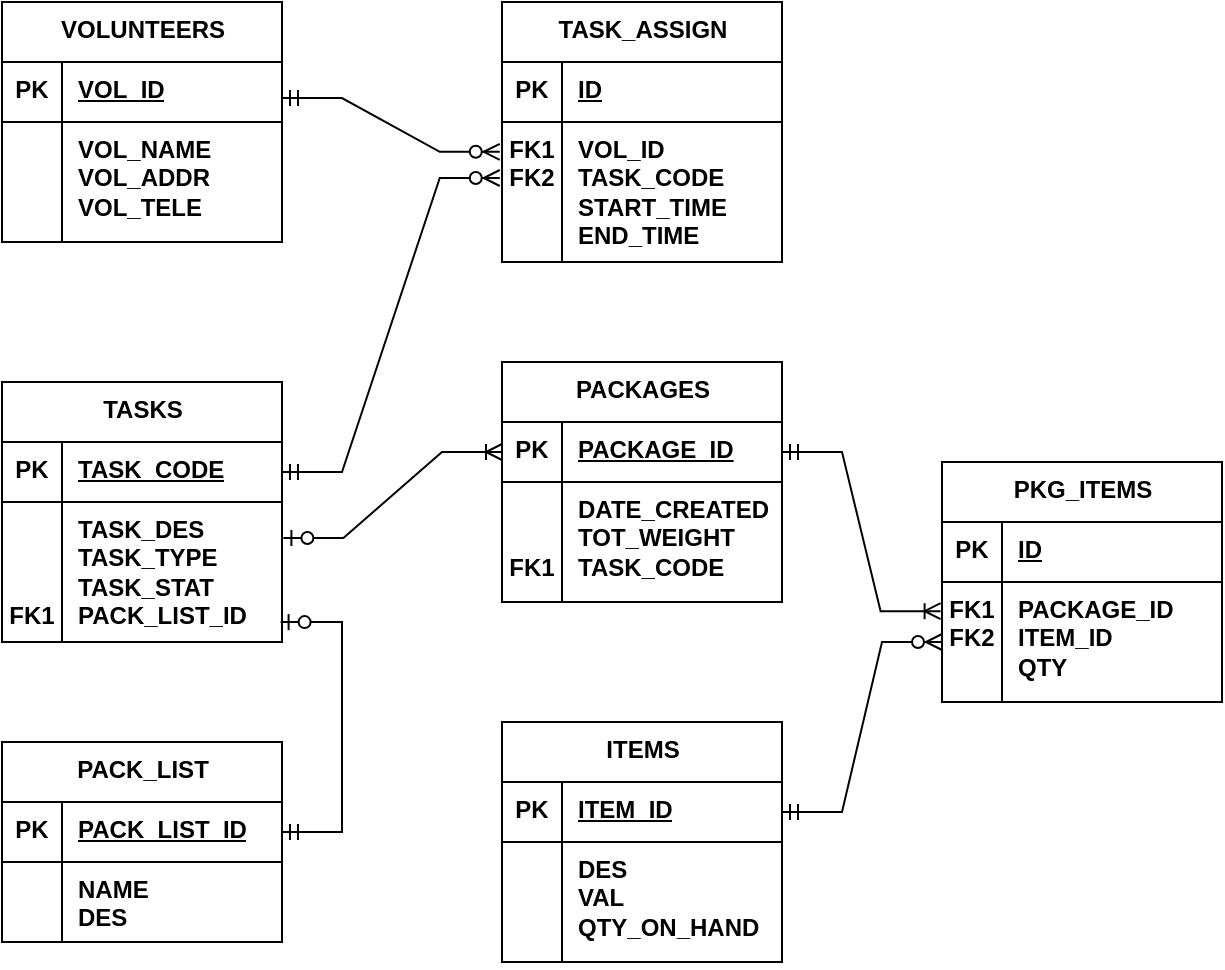 <mxfile version="26.0.7">
  <diagram id="R2lEEEUBdFMjLlhIrx00" name="Page-1">
    <mxGraphModel dx="1434" dy="772" grid="1" gridSize="10" guides="1" tooltips="1" connect="1" arrows="1" fold="1" page="1" pageScale="1" pageWidth="850" pageHeight="1100" math="0" shadow="0" extFonts="Permanent Marker^https://fonts.googleapis.com/css?family=Permanent+Marker">
      <root>
        <mxCell id="0" />
        <mxCell id="1" parent="0" />
        <mxCell id="C-vyLk0tnHw3VtMMgP7b-23" value="VOLUNTEERS" style="shape=table;startSize=30;container=1;collapsible=1;childLayout=tableLayout;fixedRows=1;rowLines=0;fontStyle=1;align=center;resizeLast=1;html=1;verticalAlign=top;" parent="1" vertex="1">
          <mxGeometry x="120" y="310" width="140" height="120" as="geometry">
            <mxRectangle x="120" y="150" width="100" height="30" as="alternateBounds" />
          </mxGeometry>
        </mxCell>
        <mxCell id="C-vyLk0tnHw3VtMMgP7b-24" value="" style="shape=partialRectangle;collapsible=0;dropTarget=0;pointerEvents=0;fillColor=none;points=[[0,0.5],[1,0.5]];portConstraint=eastwest;top=0;left=0;right=0;bottom=1;fontStyle=1;html=1;verticalAlign=top;" parent="C-vyLk0tnHw3VtMMgP7b-23" vertex="1">
          <mxGeometry y="30" width="140" height="30" as="geometry" />
        </mxCell>
        <mxCell id="C-vyLk0tnHw3VtMMgP7b-25" value="PK" style="shape=partialRectangle;overflow=hidden;connectable=0;fillColor=none;top=0;left=0;bottom=0;right=0;fontStyle=1;html=1;verticalAlign=top;" parent="C-vyLk0tnHw3VtMMgP7b-24" vertex="1">
          <mxGeometry width="30" height="30" as="geometry">
            <mxRectangle width="30" height="30" as="alternateBounds" />
          </mxGeometry>
        </mxCell>
        <mxCell id="C-vyLk0tnHw3VtMMgP7b-26" value="VOL_ID" style="shape=partialRectangle;overflow=hidden;connectable=0;fillColor=none;top=0;left=0;bottom=0;right=0;align=left;spacingLeft=6;fontStyle=5;horizontal=1;html=1;verticalAlign=top;" parent="C-vyLk0tnHw3VtMMgP7b-24" vertex="1">
          <mxGeometry x="30" width="110" height="30" as="geometry">
            <mxRectangle width="110" height="30" as="alternateBounds" />
          </mxGeometry>
        </mxCell>
        <mxCell id="C-vyLk0tnHw3VtMMgP7b-27" value="" style="shape=partialRectangle;collapsible=0;dropTarget=0;pointerEvents=0;fillColor=none;points=[[0,0.5],[1,0.5]];portConstraint=eastwest;top=0;left=0;right=0;bottom=0;fontStyle=1;html=1;verticalAlign=top;" parent="C-vyLk0tnHw3VtMMgP7b-23" vertex="1">
          <mxGeometry y="60" width="140" height="60" as="geometry" />
        </mxCell>
        <mxCell id="C-vyLk0tnHw3VtMMgP7b-28" value="" style="shape=partialRectangle;overflow=hidden;connectable=0;fillColor=none;top=0;left=0;bottom=0;right=0;fontStyle=1;html=1;verticalAlign=top;" parent="C-vyLk0tnHw3VtMMgP7b-27" vertex="1">
          <mxGeometry width="30" height="60" as="geometry">
            <mxRectangle width="30" height="60" as="alternateBounds" />
          </mxGeometry>
        </mxCell>
        <mxCell id="C-vyLk0tnHw3VtMMgP7b-29" value="VOL_NAME&lt;br&gt;VOL_ADDR&lt;br&gt;VOL_TELE" style="shape=partialRectangle;overflow=hidden;connectable=0;fillColor=none;top=0;left=0;bottom=0;right=0;align=left;spacingLeft=6;fontStyle=1;html=1;verticalAlign=top;" parent="C-vyLk0tnHw3VtMMgP7b-27" vertex="1">
          <mxGeometry x="30" width="110" height="60" as="geometry">
            <mxRectangle width="110" height="60" as="alternateBounds" />
          </mxGeometry>
        </mxCell>
        <mxCell id="v_CpzFp49FXpS_RmVi6n-78" value="TASKS" style="shape=table;startSize=30;container=1;collapsible=1;childLayout=tableLayout;fixedRows=1;rowLines=0;fontStyle=1;align=center;resizeLast=1;html=1;verticalAlign=top;" vertex="1" parent="1">
          <mxGeometry x="120" y="500" width="140" height="130" as="geometry">
            <mxRectangle x="120" y="150" width="100" height="30" as="alternateBounds" />
          </mxGeometry>
        </mxCell>
        <mxCell id="v_CpzFp49FXpS_RmVi6n-79" value="" style="shape=partialRectangle;collapsible=0;dropTarget=0;pointerEvents=0;fillColor=none;points=[[0,0.5],[1,0.5]];portConstraint=eastwest;top=0;left=0;right=0;bottom=1;fontStyle=1;html=1;verticalAlign=top;" vertex="1" parent="v_CpzFp49FXpS_RmVi6n-78">
          <mxGeometry y="30" width="140" height="30" as="geometry" />
        </mxCell>
        <mxCell id="v_CpzFp49FXpS_RmVi6n-80" value="PK" style="shape=partialRectangle;overflow=hidden;connectable=0;fillColor=none;top=0;left=0;bottom=0;right=0;fontStyle=1;html=1;verticalAlign=top;" vertex="1" parent="v_CpzFp49FXpS_RmVi6n-79">
          <mxGeometry width="30" height="30" as="geometry">
            <mxRectangle width="30" height="30" as="alternateBounds" />
          </mxGeometry>
        </mxCell>
        <mxCell id="v_CpzFp49FXpS_RmVi6n-81" value="TASK_CODE" style="shape=partialRectangle;overflow=hidden;connectable=0;fillColor=none;top=0;left=0;bottom=0;right=0;align=left;spacingLeft=6;fontStyle=5;horizontal=1;html=1;verticalAlign=top;" vertex="1" parent="v_CpzFp49FXpS_RmVi6n-79">
          <mxGeometry x="30" width="110" height="30" as="geometry">
            <mxRectangle width="110" height="30" as="alternateBounds" />
          </mxGeometry>
        </mxCell>
        <mxCell id="v_CpzFp49FXpS_RmVi6n-82" value="" style="shape=partialRectangle;collapsible=0;dropTarget=0;pointerEvents=0;fillColor=none;points=[[0,0.5],[1,0.5]];portConstraint=eastwest;top=0;left=0;right=0;bottom=0;fontStyle=1;html=1;verticalAlign=top;" vertex="1" parent="v_CpzFp49FXpS_RmVi6n-78">
          <mxGeometry y="60" width="140" height="70" as="geometry" />
        </mxCell>
        <mxCell id="v_CpzFp49FXpS_RmVi6n-83" value="&lt;div&gt;&lt;br&gt;&lt;/div&gt;&lt;div&gt;&lt;br&gt;&lt;/div&gt;&lt;div&gt;&lt;br&gt;&lt;/div&gt;&lt;div&gt;FK1&lt;/div&gt;" style="shape=partialRectangle;overflow=hidden;connectable=0;fillColor=none;top=0;left=0;bottom=0;right=0;fontStyle=1;html=1;verticalAlign=top;" vertex="1" parent="v_CpzFp49FXpS_RmVi6n-82">
          <mxGeometry width="30" height="70" as="geometry">
            <mxRectangle width="30" height="70" as="alternateBounds" />
          </mxGeometry>
        </mxCell>
        <mxCell id="v_CpzFp49FXpS_RmVi6n-84" value="TASK_DES&lt;div&gt;TASK_TYPE&lt;/div&gt;&lt;div&gt;TASK_STAT&lt;/div&gt;&lt;div&gt;PACK_LIST_ID&lt;/div&gt;" style="shape=partialRectangle;overflow=hidden;connectable=0;fillColor=none;top=0;left=0;bottom=0;right=0;align=left;spacingLeft=6;fontStyle=1;html=1;verticalAlign=top;" vertex="1" parent="v_CpzFp49FXpS_RmVi6n-82">
          <mxGeometry x="30" width="110" height="70" as="geometry">
            <mxRectangle width="110" height="70" as="alternateBounds" />
          </mxGeometry>
        </mxCell>
        <mxCell id="v_CpzFp49FXpS_RmVi6n-86" value="PACKAGES" style="shape=table;startSize=30;container=1;collapsible=1;childLayout=tableLayout;fixedRows=1;rowLines=0;fontStyle=1;align=center;resizeLast=1;html=1;verticalAlign=top;" vertex="1" parent="1">
          <mxGeometry x="370" y="490" width="140" height="120" as="geometry">
            <mxRectangle x="120" y="150" width="100" height="30" as="alternateBounds" />
          </mxGeometry>
        </mxCell>
        <mxCell id="v_CpzFp49FXpS_RmVi6n-87" value="" style="shape=partialRectangle;collapsible=0;dropTarget=0;pointerEvents=0;fillColor=none;points=[[0,0.5],[1,0.5]];portConstraint=eastwest;top=0;left=0;right=0;bottom=1;fontStyle=1;html=1;verticalAlign=top;" vertex="1" parent="v_CpzFp49FXpS_RmVi6n-86">
          <mxGeometry y="30" width="140" height="30" as="geometry" />
        </mxCell>
        <mxCell id="v_CpzFp49FXpS_RmVi6n-88" value="PK" style="shape=partialRectangle;overflow=hidden;connectable=0;fillColor=none;top=0;left=0;bottom=0;right=0;fontStyle=1;html=1;verticalAlign=top;" vertex="1" parent="v_CpzFp49FXpS_RmVi6n-87">
          <mxGeometry width="30" height="30" as="geometry">
            <mxRectangle width="30" height="30" as="alternateBounds" />
          </mxGeometry>
        </mxCell>
        <mxCell id="v_CpzFp49FXpS_RmVi6n-89" value="PACKAGE_ID" style="shape=partialRectangle;overflow=hidden;connectable=0;fillColor=none;top=0;left=0;bottom=0;right=0;align=left;spacingLeft=6;fontStyle=5;horizontal=1;html=1;verticalAlign=top;" vertex="1" parent="v_CpzFp49FXpS_RmVi6n-87">
          <mxGeometry x="30" width="110" height="30" as="geometry">
            <mxRectangle width="110" height="30" as="alternateBounds" />
          </mxGeometry>
        </mxCell>
        <mxCell id="v_CpzFp49FXpS_RmVi6n-90" value="" style="shape=partialRectangle;collapsible=0;dropTarget=0;pointerEvents=0;fillColor=none;points=[[0,0.5],[1,0.5]];portConstraint=eastwest;top=0;left=0;right=0;bottom=0;fontStyle=1;html=1;verticalAlign=top;" vertex="1" parent="v_CpzFp49FXpS_RmVi6n-86">
          <mxGeometry y="60" width="140" height="60" as="geometry" />
        </mxCell>
        <mxCell id="v_CpzFp49FXpS_RmVi6n-91" value="&lt;div&gt;&lt;br&gt;&lt;/div&gt;&lt;div&gt;&lt;br&gt;&lt;/div&gt;&lt;div&gt;FK1&lt;/div&gt;" style="shape=partialRectangle;overflow=hidden;connectable=0;fillColor=none;top=0;left=0;bottom=0;right=0;fontStyle=1;html=1;verticalAlign=top;" vertex="1" parent="v_CpzFp49FXpS_RmVi6n-90">
          <mxGeometry width="30" height="60" as="geometry">
            <mxRectangle width="30" height="60" as="alternateBounds" />
          </mxGeometry>
        </mxCell>
        <mxCell id="v_CpzFp49FXpS_RmVi6n-92" value="DATE_CREATED&lt;div&gt;TOT_WEIGHT&lt;/div&gt;&lt;div&gt;TASK_CODE&lt;br&gt;&lt;/div&gt;" style="shape=partialRectangle;overflow=hidden;connectable=0;fillColor=none;top=0;left=0;bottom=0;right=0;align=left;spacingLeft=6;fontStyle=1;html=1;verticalAlign=top;" vertex="1" parent="v_CpzFp49FXpS_RmVi6n-90">
          <mxGeometry x="30" width="110" height="60" as="geometry">
            <mxRectangle width="110" height="60" as="alternateBounds" />
          </mxGeometry>
        </mxCell>
        <mxCell id="v_CpzFp49FXpS_RmVi6n-93" value="TASK_ASSIGN" style="shape=table;startSize=30;container=1;collapsible=1;childLayout=tableLayout;fixedRows=1;rowLines=0;fontStyle=1;align=center;resizeLast=1;html=1;verticalAlign=top;" vertex="1" parent="1">
          <mxGeometry x="370" y="310" width="140" height="130" as="geometry">
            <mxRectangle x="120" y="150" width="100" height="30" as="alternateBounds" />
          </mxGeometry>
        </mxCell>
        <mxCell id="v_CpzFp49FXpS_RmVi6n-94" value="" style="shape=partialRectangle;collapsible=0;dropTarget=0;pointerEvents=0;fillColor=none;points=[[0,0.5],[1,0.5]];portConstraint=eastwest;top=0;left=0;right=0;bottom=1;fontStyle=1;html=1;verticalAlign=top;" vertex="1" parent="v_CpzFp49FXpS_RmVi6n-93">
          <mxGeometry y="30" width="140" height="30" as="geometry" />
        </mxCell>
        <mxCell id="v_CpzFp49FXpS_RmVi6n-95" value="PK" style="shape=partialRectangle;overflow=hidden;connectable=0;fillColor=none;top=0;left=0;bottom=0;right=0;fontStyle=1;html=1;verticalAlign=top;" vertex="1" parent="v_CpzFp49FXpS_RmVi6n-94">
          <mxGeometry width="30" height="30" as="geometry">
            <mxRectangle width="30" height="30" as="alternateBounds" />
          </mxGeometry>
        </mxCell>
        <mxCell id="v_CpzFp49FXpS_RmVi6n-96" value="ID" style="shape=partialRectangle;overflow=hidden;connectable=0;fillColor=none;top=0;left=0;bottom=0;right=0;align=left;spacingLeft=6;fontStyle=5;horizontal=1;html=1;verticalAlign=top;" vertex="1" parent="v_CpzFp49FXpS_RmVi6n-94">
          <mxGeometry x="30" width="110" height="30" as="geometry">
            <mxRectangle width="110" height="30" as="alternateBounds" />
          </mxGeometry>
        </mxCell>
        <mxCell id="v_CpzFp49FXpS_RmVi6n-97" value="" style="shape=partialRectangle;collapsible=0;dropTarget=0;pointerEvents=0;fillColor=none;points=[[0,0.5],[1,0.5]];portConstraint=eastwest;top=0;left=0;right=0;bottom=0;fontStyle=1;html=1;verticalAlign=top;" vertex="1" parent="v_CpzFp49FXpS_RmVi6n-93">
          <mxGeometry y="60" width="140" height="70" as="geometry" />
        </mxCell>
        <mxCell id="v_CpzFp49FXpS_RmVi6n-98" value="&lt;div&gt;&lt;span style=&quot;background-color: transparent; color: light-dark(rgb(0, 0, 0), rgb(255, 255, 255));&quot;&gt;FK1&lt;/span&gt;&lt;/div&gt;&lt;div&gt;&lt;span style=&quot;background-color: transparent; color: light-dark(rgb(0, 0, 0), rgb(255, 255, 255));&quot;&gt;FK2&lt;/span&gt;&lt;/div&gt;" style="shape=partialRectangle;overflow=hidden;connectable=0;fillColor=none;top=0;left=0;bottom=0;right=0;fontStyle=1;html=1;verticalAlign=top;" vertex="1" parent="v_CpzFp49FXpS_RmVi6n-97">
          <mxGeometry width="30" height="70" as="geometry">
            <mxRectangle width="30" height="70" as="alternateBounds" />
          </mxGeometry>
        </mxCell>
        <mxCell id="v_CpzFp49FXpS_RmVi6n-99" value="VOL_ID&lt;div&gt;TASK_CODE&lt;/div&gt;&lt;div&gt;START_TIME&lt;/div&gt;&lt;div&gt;END_TIME&lt;/div&gt;" style="shape=partialRectangle;overflow=hidden;connectable=0;fillColor=none;top=0;left=0;bottom=0;right=0;align=left;spacingLeft=6;fontStyle=1;html=1;verticalAlign=top;" vertex="1" parent="v_CpzFp49FXpS_RmVi6n-97">
          <mxGeometry x="30" width="110" height="70" as="geometry">
            <mxRectangle width="110" height="70" as="alternateBounds" />
          </mxGeometry>
        </mxCell>
        <mxCell id="v_CpzFp49FXpS_RmVi6n-100" value="PACK_LIST" style="shape=table;startSize=30;container=1;collapsible=1;childLayout=tableLayout;fixedRows=1;rowLines=0;fontStyle=1;align=center;resizeLast=1;html=1;verticalAlign=top;" vertex="1" parent="1">
          <mxGeometry x="120" y="680" width="140" height="100" as="geometry">
            <mxRectangle x="120" y="150" width="100" height="30" as="alternateBounds" />
          </mxGeometry>
        </mxCell>
        <mxCell id="v_CpzFp49FXpS_RmVi6n-101" value="" style="shape=partialRectangle;collapsible=0;dropTarget=0;pointerEvents=0;fillColor=none;points=[[0,0.5],[1,0.5]];portConstraint=eastwest;top=0;left=0;right=0;bottom=1;fontStyle=1;html=1;verticalAlign=top;" vertex="1" parent="v_CpzFp49FXpS_RmVi6n-100">
          <mxGeometry y="30" width="140" height="30" as="geometry" />
        </mxCell>
        <mxCell id="v_CpzFp49FXpS_RmVi6n-102" value="PK" style="shape=partialRectangle;overflow=hidden;connectable=0;fillColor=none;top=0;left=0;bottom=0;right=0;fontStyle=1;html=1;verticalAlign=top;" vertex="1" parent="v_CpzFp49FXpS_RmVi6n-101">
          <mxGeometry width="30" height="30" as="geometry">
            <mxRectangle width="30" height="30" as="alternateBounds" />
          </mxGeometry>
        </mxCell>
        <mxCell id="v_CpzFp49FXpS_RmVi6n-103" value="PACK_LIST_ID" style="shape=partialRectangle;overflow=hidden;connectable=0;fillColor=none;top=0;left=0;bottom=0;right=0;align=left;spacingLeft=6;fontStyle=5;horizontal=1;html=1;verticalAlign=top;" vertex="1" parent="v_CpzFp49FXpS_RmVi6n-101">
          <mxGeometry x="30" width="110" height="30" as="geometry">
            <mxRectangle width="110" height="30" as="alternateBounds" />
          </mxGeometry>
        </mxCell>
        <mxCell id="v_CpzFp49FXpS_RmVi6n-104" value="" style="shape=partialRectangle;collapsible=0;dropTarget=0;pointerEvents=0;fillColor=none;points=[[0,0.5],[1,0.5]];portConstraint=eastwest;top=0;left=0;right=0;bottom=0;fontStyle=1;html=1;verticalAlign=top;" vertex="1" parent="v_CpzFp49FXpS_RmVi6n-100">
          <mxGeometry y="60" width="140" height="40" as="geometry" />
        </mxCell>
        <mxCell id="v_CpzFp49FXpS_RmVi6n-105" value="" style="shape=partialRectangle;overflow=hidden;connectable=0;fillColor=none;top=0;left=0;bottom=0;right=0;fontStyle=1;html=1;verticalAlign=top;" vertex="1" parent="v_CpzFp49FXpS_RmVi6n-104">
          <mxGeometry width="30" height="40" as="geometry">
            <mxRectangle width="30" height="40" as="alternateBounds" />
          </mxGeometry>
        </mxCell>
        <mxCell id="v_CpzFp49FXpS_RmVi6n-106" value="&lt;div&gt;NAME&lt;/div&gt;&lt;div&gt;DES&lt;/div&gt;" style="shape=partialRectangle;overflow=hidden;connectable=0;fillColor=none;top=0;left=0;bottom=0;right=0;align=left;spacingLeft=6;fontStyle=1;html=1;verticalAlign=top;" vertex="1" parent="v_CpzFp49FXpS_RmVi6n-104">
          <mxGeometry x="30" width="110" height="40" as="geometry">
            <mxRectangle width="110" height="40" as="alternateBounds" />
          </mxGeometry>
        </mxCell>
        <mxCell id="v_CpzFp49FXpS_RmVi6n-107" value="PKG_ITEMS" style="shape=table;startSize=30;container=1;collapsible=1;childLayout=tableLayout;fixedRows=1;rowLines=0;fontStyle=1;align=center;resizeLast=1;html=1;verticalAlign=top;" vertex="1" parent="1">
          <mxGeometry x="590" y="540" width="140" height="120" as="geometry">
            <mxRectangle x="120" y="150" width="100" height="30" as="alternateBounds" />
          </mxGeometry>
        </mxCell>
        <mxCell id="v_CpzFp49FXpS_RmVi6n-108" value="" style="shape=partialRectangle;collapsible=0;dropTarget=0;pointerEvents=0;fillColor=none;points=[[0,0.5],[1,0.5]];portConstraint=eastwest;top=0;left=0;right=0;bottom=1;fontStyle=1;html=1;verticalAlign=top;" vertex="1" parent="v_CpzFp49FXpS_RmVi6n-107">
          <mxGeometry y="30" width="140" height="30" as="geometry" />
        </mxCell>
        <mxCell id="v_CpzFp49FXpS_RmVi6n-109" value="PK" style="shape=partialRectangle;overflow=hidden;connectable=0;fillColor=none;top=0;left=0;bottom=0;right=0;fontStyle=1;html=1;verticalAlign=top;" vertex="1" parent="v_CpzFp49FXpS_RmVi6n-108">
          <mxGeometry width="30" height="30" as="geometry">
            <mxRectangle width="30" height="30" as="alternateBounds" />
          </mxGeometry>
        </mxCell>
        <mxCell id="v_CpzFp49FXpS_RmVi6n-110" value="ID" style="shape=partialRectangle;overflow=hidden;connectable=0;fillColor=none;top=0;left=0;bottom=0;right=0;align=left;spacingLeft=6;fontStyle=5;horizontal=1;html=1;verticalAlign=top;" vertex="1" parent="v_CpzFp49FXpS_RmVi6n-108">
          <mxGeometry x="30" width="110" height="30" as="geometry">
            <mxRectangle width="110" height="30" as="alternateBounds" />
          </mxGeometry>
        </mxCell>
        <mxCell id="v_CpzFp49FXpS_RmVi6n-111" value="" style="shape=partialRectangle;collapsible=0;dropTarget=0;pointerEvents=0;fillColor=none;points=[[0,0.5],[1,0.5]];portConstraint=eastwest;top=0;left=0;right=0;bottom=0;fontStyle=1;html=1;verticalAlign=top;" vertex="1" parent="v_CpzFp49FXpS_RmVi6n-107">
          <mxGeometry y="60" width="140" height="60" as="geometry" />
        </mxCell>
        <mxCell id="v_CpzFp49FXpS_RmVi6n-112" value="FK1&lt;div&gt;FK2&lt;/div&gt;" style="shape=partialRectangle;overflow=hidden;connectable=0;fillColor=none;top=0;left=0;bottom=0;right=0;fontStyle=1;html=1;verticalAlign=top;" vertex="1" parent="v_CpzFp49FXpS_RmVi6n-111">
          <mxGeometry width="30" height="60" as="geometry">
            <mxRectangle width="30" height="60" as="alternateBounds" />
          </mxGeometry>
        </mxCell>
        <mxCell id="v_CpzFp49FXpS_RmVi6n-113" value="&lt;div&gt;PACKAGE_ID&lt;/div&gt;&lt;div&gt;ITEM_ID&lt;/div&gt;&lt;div&gt;QTY&lt;/div&gt;" style="shape=partialRectangle;overflow=hidden;connectable=0;fillColor=none;top=0;left=0;bottom=0;right=0;align=left;spacingLeft=6;fontStyle=1;html=1;verticalAlign=top;" vertex="1" parent="v_CpzFp49FXpS_RmVi6n-111">
          <mxGeometry x="30" width="110" height="60" as="geometry">
            <mxRectangle width="110" height="60" as="alternateBounds" />
          </mxGeometry>
        </mxCell>
        <mxCell id="v_CpzFp49FXpS_RmVi6n-114" value="ITEMS" style="shape=table;startSize=30;container=1;collapsible=1;childLayout=tableLayout;fixedRows=1;rowLines=0;fontStyle=1;align=center;resizeLast=1;html=1;verticalAlign=top;" vertex="1" parent="1">
          <mxGeometry x="370" y="670" width="140" height="120" as="geometry">
            <mxRectangle x="120" y="150" width="100" height="30" as="alternateBounds" />
          </mxGeometry>
        </mxCell>
        <mxCell id="v_CpzFp49FXpS_RmVi6n-115" value="" style="shape=partialRectangle;collapsible=0;dropTarget=0;pointerEvents=0;fillColor=none;points=[[0,0.5],[1,0.5]];portConstraint=eastwest;top=0;left=0;right=0;bottom=1;fontStyle=1;html=1;verticalAlign=top;" vertex="1" parent="v_CpzFp49FXpS_RmVi6n-114">
          <mxGeometry y="30" width="140" height="30" as="geometry" />
        </mxCell>
        <mxCell id="v_CpzFp49FXpS_RmVi6n-116" value="PK" style="shape=partialRectangle;overflow=hidden;connectable=0;fillColor=none;top=0;left=0;bottom=0;right=0;fontStyle=1;html=1;verticalAlign=top;" vertex="1" parent="v_CpzFp49FXpS_RmVi6n-115">
          <mxGeometry width="30" height="30" as="geometry">
            <mxRectangle width="30" height="30" as="alternateBounds" />
          </mxGeometry>
        </mxCell>
        <mxCell id="v_CpzFp49FXpS_RmVi6n-117" value="ITEM_ID" style="shape=partialRectangle;overflow=hidden;connectable=0;fillColor=none;top=0;left=0;bottom=0;right=0;align=left;spacingLeft=6;fontStyle=5;horizontal=1;html=1;verticalAlign=top;" vertex="1" parent="v_CpzFp49FXpS_RmVi6n-115">
          <mxGeometry x="30" width="110" height="30" as="geometry">
            <mxRectangle width="110" height="30" as="alternateBounds" />
          </mxGeometry>
        </mxCell>
        <mxCell id="v_CpzFp49FXpS_RmVi6n-118" value="" style="shape=partialRectangle;collapsible=0;dropTarget=0;pointerEvents=0;fillColor=none;points=[[0,0.5],[1,0.5]];portConstraint=eastwest;top=0;left=0;right=0;bottom=0;fontStyle=1;html=1;verticalAlign=top;" vertex="1" parent="v_CpzFp49FXpS_RmVi6n-114">
          <mxGeometry y="60" width="140" height="60" as="geometry" />
        </mxCell>
        <mxCell id="v_CpzFp49FXpS_RmVi6n-119" value="" style="shape=partialRectangle;overflow=hidden;connectable=0;fillColor=none;top=0;left=0;bottom=0;right=0;fontStyle=1;html=1;verticalAlign=top;" vertex="1" parent="v_CpzFp49FXpS_RmVi6n-118">
          <mxGeometry width="30" height="60" as="geometry">
            <mxRectangle width="30" height="60" as="alternateBounds" />
          </mxGeometry>
        </mxCell>
        <mxCell id="v_CpzFp49FXpS_RmVi6n-120" value="DES&lt;div&gt;VAL&lt;/div&gt;&lt;div&gt;QTY_ON_HAND&lt;/div&gt;" style="shape=partialRectangle;overflow=hidden;connectable=0;fillColor=none;top=0;left=0;bottom=0;right=0;align=left;spacingLeft=6;fontStyle=1;html=1;verticalAlign=top;" vertex="1" parent="v_CpzFp49FXpS_RmVi6n-118">
          <mxGeometry x="30" width="110" height="60" as="geometry">
            <mxRectangle width="110" height="60" as="alternateBounds" />
          </mxGeometry>
        </mxCell>
        <mxCell id="v_CpzFp49FXpS_RmVi6n-125" value="" style="edgeStyle=entityRelationEdgeStyle;fontSize=12;html=1;endArrow=ERzeroToMany;startArrow=ERmandOne;rounded=0;fontFamily=Helvetica;fontColor=default;fontStyle=4;entryX=-0.008;entryY=0.213;entryDx=0;entryDy=0;entryPerimeter=0;" edge="1" parent="1" target="v_CpzFp49FXpS_RmVi6n-97">
          <mxGeometry width="100" height="100" relative="1" as="geometry">
            <mxPoint x="260" y="358" as="sourcePoint" />
            <mxPoint x="365.08" y="382.08" as="targetPoint" />
          </mxGeometry>
        </mxCell>
        <mxCell id="v_CpzFp49FXpS_RmVi6n-126" value="" style="edgeStyle=entityRelationEdgeStyle;fontSize=12;html=1;endArrow=ERzeroToMany;startArrow=ERmandOne;rounded=0;fontFamily=Helvetica;fontColor=default;fontStyle=4;entryX=-0.008;entryY=0.4;entryDx=0;entryDy=0;entryPerimeter=0;exitX=1;exitY=0.5;exitDx=0;exitDy=0;" edge="1" parent="1" source="v_CpzFp49FXpS_RmVi6n-79" target="v_CpzFp49FXpS_RmVi6n-97">
          <mxGeometry width="100" height="100" relative="1" as="geometry">
            <mxPoint x="270" y="368" as="sourcePoint" />
            <mxPoint x="379" y="395" as="targetPoint" />
          </mxGeometry>
        </mxCell>
        <mxCell id="v_CpzFp49FXpS_RmVi6n-127" value="" style="edgeStyle=entityRelationEdgeStyle;fontSize=12;html=1;endArrow=ERzeroToOne;startArrow=ERmandOne;rounded=0;fontFamily=Helvetica;fontColor=default;fontStyle=4;entryX=0.995;entryY=0.858;entryDx=0;entryDy=0;entryPerimeter=0;" edge="1" parent="1" source="v_CpzFp49FXpS_RmVi6n-101" target="v_CpzFp49FXpS_RmVi6n-82">
          <mxGeometry width="100" height="100" relative="1" as="geometry">
            <mxPoint x="290" y="714.24" as="sourcePoint" />
            <mxPoint x="286.5" y="610" as="targetPoint" />
            <Array as="points">
              <mxPoint x="420" y="670" />
              <mxPoint x="300" y="690" />
              <mxPoint x="390" y="650" />
              <mxPoint x="330" y="690" />
            </Array>
          </mxGeometry>
        </mxCell>
        <mxCell id="v_CpzFp49FXpS_RmVi6n-128" value="" style="edgeStyle=entityRelationEdgeStyle;fontSize=12;html=1;endArrow=ERoneToMany;startArrow=ERzeroToOne;rounded=0;fontFamily=Helvetica;fontColor=default;fontStyle=4;entryX=0;entryY=0.5;entryDx=0;entryDy=0;exitX=1.005;exitY=0.257;exitDx=0;exitDy=0;exitPerimeter=0;" edge="1" parent="1" source="v_CpzFp49FXpS_RmVi6n-82" target="v_CpzFp49FXpS_RmVi6n-87">
          <mxGeometry width="100" height="100" relative="1" as="geometry">
            <mxPoint x="280" y="590" as="sourcePoint" />
            <mxPoint x="370.0" y="557.42" as="targetPoint" />
          </mxGeometry>
        </mxCell>
        <mxCell id="v_CpzFp49FXpS_RmVi6n-129" value="" style="edgeStyle=entityRelationEdgeStyle;fontSize=12;html=1;endArrow=ERoneToMany;startArrow=ERmandOne;rounded=0;fontFamily=Helvetica;fontColor=default;fontStyle=4;exitX=1;exitY=0.5;exitDx=0;exitDy=0;entryX=-0.005;entryY=0.243;entryDx=0;entryDy=0;entryPerimeter=0;" edge="1" parent="1" source="v_CpzFp49FXpS_RmVi6n-87" target="v_CpzFp49FXpS_RmVi6n-111">
          <mxGeometry width="100" height="100" relative="1" as="geometry">
            <mxPoint x="370" y="680" as="sourcePoint" />
            <mxPoint x="580" y="710" as="targetPoint" />
          </mxGeometry>
        </mxCell>
        <mxCell id="v_CpzFp49FXpS_RmVi6n-130" value="" style="edgeStyle=entityRelationEdgeStyle;fontSize=12;html=1;endArrow=ERzeroToMany;startArrow=ERmandOne;rounded=0;fontFamily=Helvetica;fontColor=default;fontStyle=4;entryX=0;entryY=0.5;entryDx=0;entryDy=0;exitX=1;exitY=0.5;exitDx=0;exitDy=0;" edge="1" parent="1" source="v_CpzFp49FXpS_RmVi6n-115" target="v_CpzFp49FXpS_RmVi6n-111">
          <mxGeometry width="100" height="100" relative="1" as="geometry">
            <mxPoint x="270" y="555" as="sourcePoint" />
            <mxPoint x="379" y="408" as="targetPoint" />
          </mxGeometry>
        </mxCell>
      </root>
    </mxGraphModel>
  </diagram>
</mxfile>
